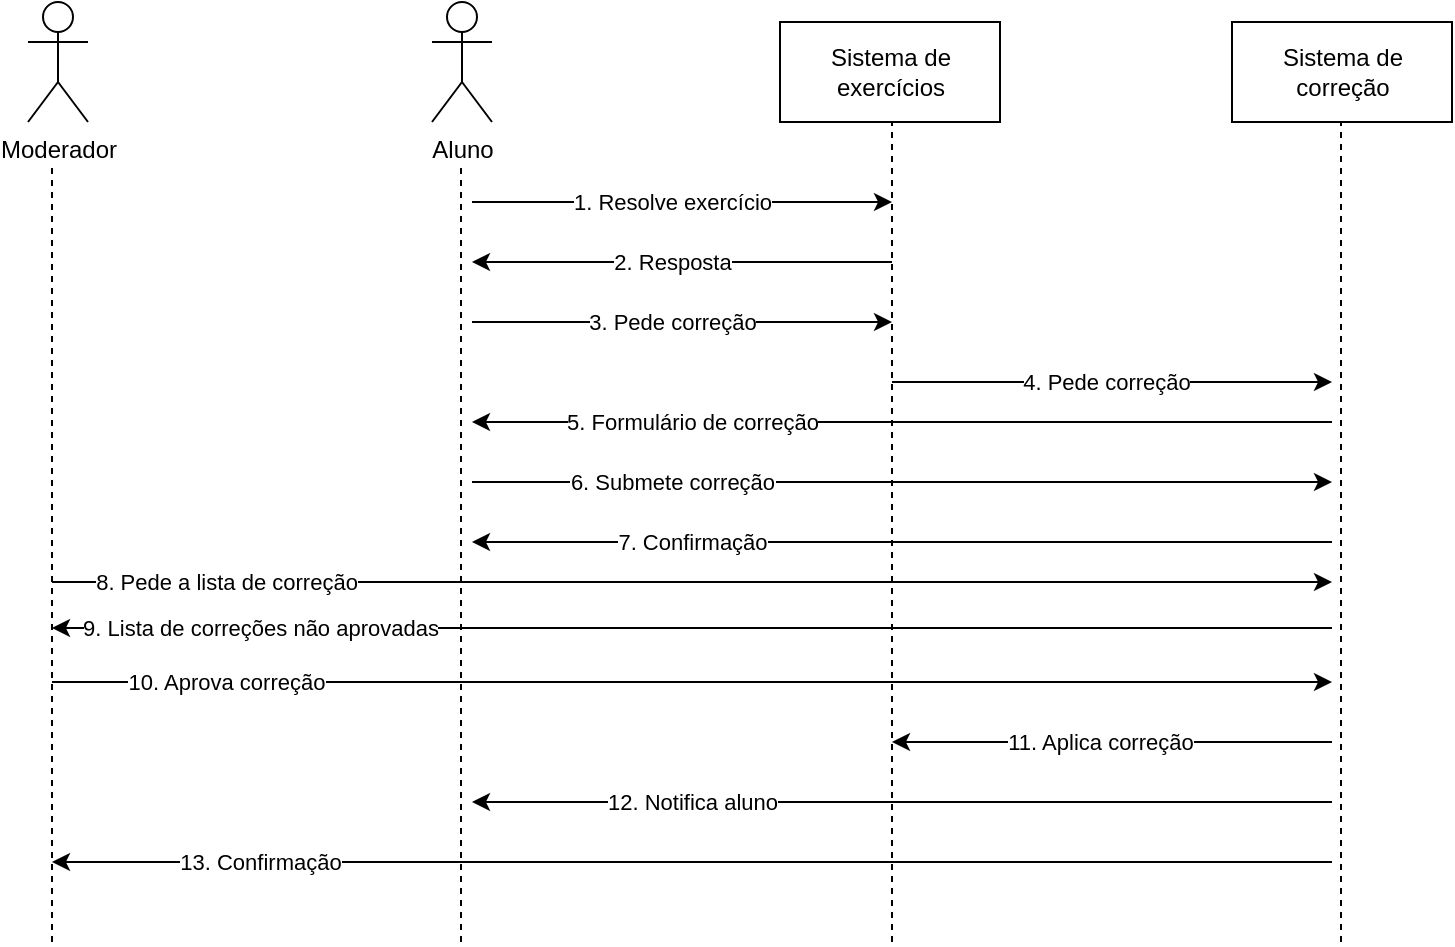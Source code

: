 <mxfile version="14.5.6" type="google"><diagram id="2Zx6L_3PAwgq1hQoxpD-" name="Page-1"><mxGraphModel dx="868" dy="482" grid="1" gridSize="10" guides="1" tooltips="1" connect="1" arrows="1" fold="1" page="1" pageScale="1" pageWidth="827" pageHeight="1169" math="0" shadow="0"><root><mxCell id="0"/><mxCell id="1" parent="0"/><mxCell id="6CWDDMhGuI_6CJFFXA25-1" value="Moderador" style="shape=umlActor;verticalLabelPosition=bottom;verticalAlign=top;html=1;" vertex="1" parent="1"><mxGeometry x="38" y="10" width="30" height="60" as="geometry"/></mxCell><mxCell id="6CWDDMhGuI_6CJFFXA25-2" value="Aluno" style="shape=umlActor;verticalLabelPosition=bottom;verticalAlign=top;html=1;" vertex="1" parent="1"><mxGeometry x="240" y="10" width="30" height="60" as="geometry"/></mxCell><mxCell id="6CWDDMhGuI_6CJFFXA25-3" value="Sistema de&lt;br&gt;exercícios" style="html=1;" vertex="1" parent="1"><mxGeometry x="414" y="20" width="110" height="50" as="geometry"/></mxCell><mxCell id="6CWDDMhGuI_6CJFFXA25-4" value="Sistema de&lt;br&gt;correção" style="html=1;" vertex="1" parent="1"><mxGeometry x="640" y="20" width="110" height="50" as="geometry"/></mxCell><mxCell id="6CWDDMhGuI_6CJFFXA25-6" value="" style="endArrow=none;dashed=1;html=1;" edge="1" parent="1"><mxGeometry width="50" height="50" relative="1" as="geometry"><mxPoint x="50" y="480" as="sourcePoint"/><mxPoint x="50" y="90" as="targetPoint"/></mxGeometry></mxCell><mxCell id="6CWDDMhGuI_6CJFFXA25-7" value="" style="endArrow=none;dashed=1;html=1;" edge="1" parent="1"><mxGeometry width="50" height="50" relative="1" as="geometry"><mxPoint x="254.5" y="480" as="sourcePoint"/><mxPoint x="254.5" y="90" as="targetPoint"/></mxGeometry></mxCell><mxCell id="6CWDDMhGuI_6CJFFXA25-8" value="" style="endArrow=none;dashed=1;html=1;" edge="1" parent="1"><mxGeometry width="50" height="50" relative="1" as="geometry"><mxPoint x="470" y="480" as="sourcePoint"/><mxPoint x="470" y="70" as="targetPoint"/></mxGeometry></mxCell><mxCell id="6CWDDMhGuI_6CJFFXA25-9" value="" style="endArrow=none;dashed=1;html=1;" edge="1" parent="1"><mxGeometry width="50" height="50" relative="1" as="geometry"><mxPoint x="694.5" y="480" as="sourcePoint"/><mxPoint x="694.5" y="70" as="targetPoint"/></mxGeometry></mxCell><mxCell id="6CWDDMhGuI_6CJFFXA25-10" value="" style="endArrow=classic;html=1;" edge="1" parent="1"><mxGeometry width="50" height="50" relative="1" as="geometry"><mxPoint x="260" y="110" as="sourcePoint"/><mxPoint x="470" y="110" as="targetPoint"/></mxGeometry></mxCell><mxCell id="6CWDDMhGuI_6CJFFXA25-11" value="1. Resolve exercício" style="edgeLabel;html=1;align=center;verticalAlign=middle;resizable=0;points=[];" vertex="1" connectable="0" parent="6CWDDMhGuI_6CJFFXA25-10"><mxGeometry x="0.314" relative="1" as="geometry"><mxPoint x="-38" as="offset"/></mxGeometry></mxCell><mxCell id="6CWDDMhGuI_6CJFFXA25-12" value="" style="endArrow=classic;html=1;" edge="1" parent="1"><mxGeometry width="50" height="50" relative="1" as="geometry"><mxPoint x="470" y="140" as="sourcePoint"/><mxPoint x="260" y="140" as="targetPoint"/></mxGeometry></mxCell><mxCell id="6CWDDMhGuI_6CJFFXA25-13" value="2. Resposta" style="edgeLabel;html=1;align=center;verticalAlign=middle;resizable=0;points=[];" vertex="1" connectable="0" parent="6CWDDMhGuI_6CJFFXA25-12"><mxGeometry x="0.314" relative="1" as="geometry"><mxPoint x="28" as="offset"/></mxGeometry></mxCell><mxCell id="6CWDDMhGuI_6CJFFXA25-14" value="" style="endArrow=classic;html=1;" edge="1" parent="1"><mxGeometry width="50" height="50" relative="1" as="geometry"><mxPoint x="260" y="170" as="sourcePoint"/><mxPoint x="470" y="170" as="targetPoint"/></mxGeometry></mxCell><mxCell id="6CWDDMhGuI_6CJFFXA25-15" value="3. Pede correção" style="edgeLabel;html=1;align=center;verticalAlign=middle;resizable=0;points=[];" vertex="1" connectable="0" parent="6CWDDMhGuI_6CJFFXA25-14"><mxGeometry x="0.314" relative="1" as="geometry"><mxPoint x="-38" as="offset"/></mxGeometry></mxCell><mxCell id="6CWDDMhGuI_6CJFFXA25-16" value="" style="endArrow=classic;html=1;" edge="1" parent="1"><mxGeometry width="50" height="50" relative="1" as="geometry"><mxPoint x="470" y="200" as="sourcePoint"/><mxPoint x="690" y="200" as="targetPoint"/></mxGeometry></mxCell><mxCell id="6CWDDMhGuI_6CJFFXA25-17" value="4. Pede correção" style="edgeLabel;html=1;align=center;verticalAlign=middle;resizable=0;points=[];" vertex="1" connectable="0" parent="6CWDDMhGuI_6CJFFXA25-16"><mxGeometry x="0.314" relative="1" as="geometry"><mxPoint x="-38" as="offset"/></mxGeometry></mxCell><mxCell id="6CWDDMhGuI_6CJFFXA25-18" value="" style="endArrow=classic;html=1;" edge="1" parent="1"><mxGeometry width="50" height="50" relative="1" as="geometry"><mxPoint x="690" y="220" as="sourcePoint"/><mxPoint x="260" y="220" as="targetPoint"/></mxGeometry></mxCell><mxCell id="6CWDDMhGuI_6CJFFXA25-19" value="5. Formulário de correção" style="edgeLabel;html=1;align=center;verticalAlign=middle;resizable=0;points=[];" vertex="1" connectable="0" parent="6CWDDMhGuI_6CJFFXA25-18"><mxGeometry x="0.314" relative="1" as="geometry"><mxPoint x="-38" as="offset"/></mxGeometry></mxCell><mxCell id="6CWDDMhGuI_6CJFFXA25-21" value="" style="endArrow=classic;html=1;" edge="1" parent="1"><mxGeometry width="50" height="50" relative="1" as="geometry"><mxPoint x="260" y="250" as="sourcePoint"/><mxPoint x="690" y="250" as="targetPoint"/></mxGeometry></mxCell><mxCell id="6CWDDMhGuI_6CJFFXA25-22" value="6. Submete correção" style="edgeLabel;html=1;align=center;verticalAlign=middle;resizable=0;points=[];" vertex="1" connectable="0" parent="6CWDDMhGuI_6CJFFXA25-21"><mxGeometry x="0.314" relative="1" as="geometry"><mxPoint x="-183" as="offset"/></mxGeometry></mxCell><mxCell id="6CWDDMhGuI_6CJFFXA25-23" value="" style="endArrow=classic;html=1;" edge="1" parent="1"><mxGeometry width="50" height="50" relative="1" as="geometry"><mxPoint x="690" y="280" as="sourcePoint"/><mxPoint x="260" y="280" as="targetPoint"/></mxGeometry></mxCell><mxCell id="6CWDDMhGuI_6CJFFXA25-24" value="7. Confirmação" style="edgeLabel;html=1;align=center;verticalAlign=middle;resizable=0;points=[];" vertex="1" connectable="0" parent="6CWDDMhGuI_6CJFFXA25-23"><mxGeometry x="0.314" relative="1" as="geometry"><mxPoint x="-38" as="offset"/></mxGeometry></mxCell><mxCell id="6CWDDMhGuI_6CJFFXA25-25" value="" style="endArrow=classic;html=1;" edge="1" parent="1"><mxGeometry width="50" height="50" relative="1" as="geometry"><mxPoint x="50" y="300" as="sourcePoint"/><mxPoint x="690" y="300" as="targetPoint"/></mxGeometry></mxCell><mxCell id="6CWDDMhGuI_6CJFFXA25-26" value="8. Pede a lista de correção" style="edgeLabel;html=1;align=center;verticalAlign=middle;resizable=0;points=[];" vertex="1" connectable="0" parent="6CWDDMhGuI_6CJFFXA25-25"><mxGeometry x="0.314" relative="1" as="geometry"><mxPoint x="-334" as="offset"/></mxGeometry></mxCell><mxCell id="6CWDDMhGuI_6CJFFXA25-27" value="" style="endArrow=classic;html=1;" edge="1" parent="1"><mxGeometry width="50" height="50" relative="1" as="geometry"><mxPoint x="690" y="323" as="sourcePoint"/><mxPoint x="50" y="323" as="targetPoint"/></mxGeometry></mxCell><mxCell id="6CWDDMhGuI_6CJFFXA25-28" value="9. Lista de correções não aprovadas" style="edgeLabel;html=1;align=center;verticalAlign=middle;resizable=0;points=[];" vertex="1" connectable="0" parent="6CWDDMhGuI_6CJFFXA25-27"><mxGeometry x="0.314" relative="1" as="geometry"><mxPoint x="-116" as="offset"/></mxGeometry></mxCell><mxCell id="6CWDDMhGuI_6CJFFXA25-29" value="" style="endArrow=classic;html=1;" edge="1" parent="1"><mxGeometry width="50" height="50" relative="1" as="geometry"><mxPoint x="50" y="350" as="sourcePoint"/><mxPoint x="690" y="350" as="targetPoint"/></mxGeometry></mxCell><mxCell id="6CWDDMhGuI_6CJFFXA25-30" value="10. Aprova correção" style="edgeLabel;html=1;align=center;verticalAlign=middle;resizable=0;points=[];" vertex="1" connectable="0" parent="6CWDDMhGuI_6CJFFXA25-29"><mxGeometry x="0.314" relative="1" as="geometry"><mxPoint x="-334" as="offset"/></mxGeometry></mxCell><mxCell id="6CWDDMhGuI_6CJFFXA25-31" value="" style="endArrow=classic;html=1;" edge="1" parent="1"><mxGeometry width="50" height="50" relative="1" as="geometry"><mxPoint x="690" y="380" as="sourcePoint"/><mxPoint x="470" y="380" as="targetPoint"/></mxGeometry></mxCell><mxCell id="6CWDDMhGuI_6CJFFXA25-32" value="11. Aplica correção" style="edgeLabel;html=1;align=center;verticalAlign=middle;resizable=0;points=[];" vertex="1" connectable="0" parent="6CWDDMhGuI_6CJFFXA25-31"><mxGeometry x="0.314" relative="1" as="geometry"><mxPoint x="28" as="offset"/></mxGeometry></mxCell><mxCell id="6CWDDMhGuI_6CJFFXA25-33" value="" style="endArrow=classic;html=1;" edge="1" parent="1"><mxGeometry width="50" height="50" relative="1" as="geometry"><mxPoint x="690" y="410" as="sourcePoint"/><mxPoint x="260" y="410" as="targetPoint"/></mxGeometry></mxCell><mxCell id="6CWDDMhGuI_6CJFFXA25-34" value="12. Notifica aluno" style="edgeLabel;html=1;align=center;verticalAlign=middle;resizable=0;points=[];" vertex="1" connectable="0" parent="6CWDDMhGuI_6CJFFXA25-33"><mxGeometry x="0.314" relative="1" as="geometry"><mxPoint x="-38" as="offset"/></mxGeometry></mxCell><mxCell id="6CWDDMhGuI_6CJFFXA25-35" value="" style="endArrow=classic;html=1;" edge="1" parent="1"><mxGeometry width="50" height="50" relative="1" as="geometry"><mxPoint x="690" y="440" as="sourcePoint"/><mxPoint x="50" y="440" as="targetPoint"/></mxGeometry></mxCell><mxCell id="6CWDDMhGuI_6CJFFXA25-36" value="13. Confirmação" style="edgeLabel;html=1;align=center;verticalAlign=middle;resizable=0;points=[];" vertex="1" connectable="0" parent="6CWDDMhGuI_6CJFFXA25-35"><mxGeometry x="0.314" relative="1" as="geometry"><mxPoint x="-116" as="offset"/></mxGeometry></mxCell></root></mxGraphModel></diagram></mxfile>